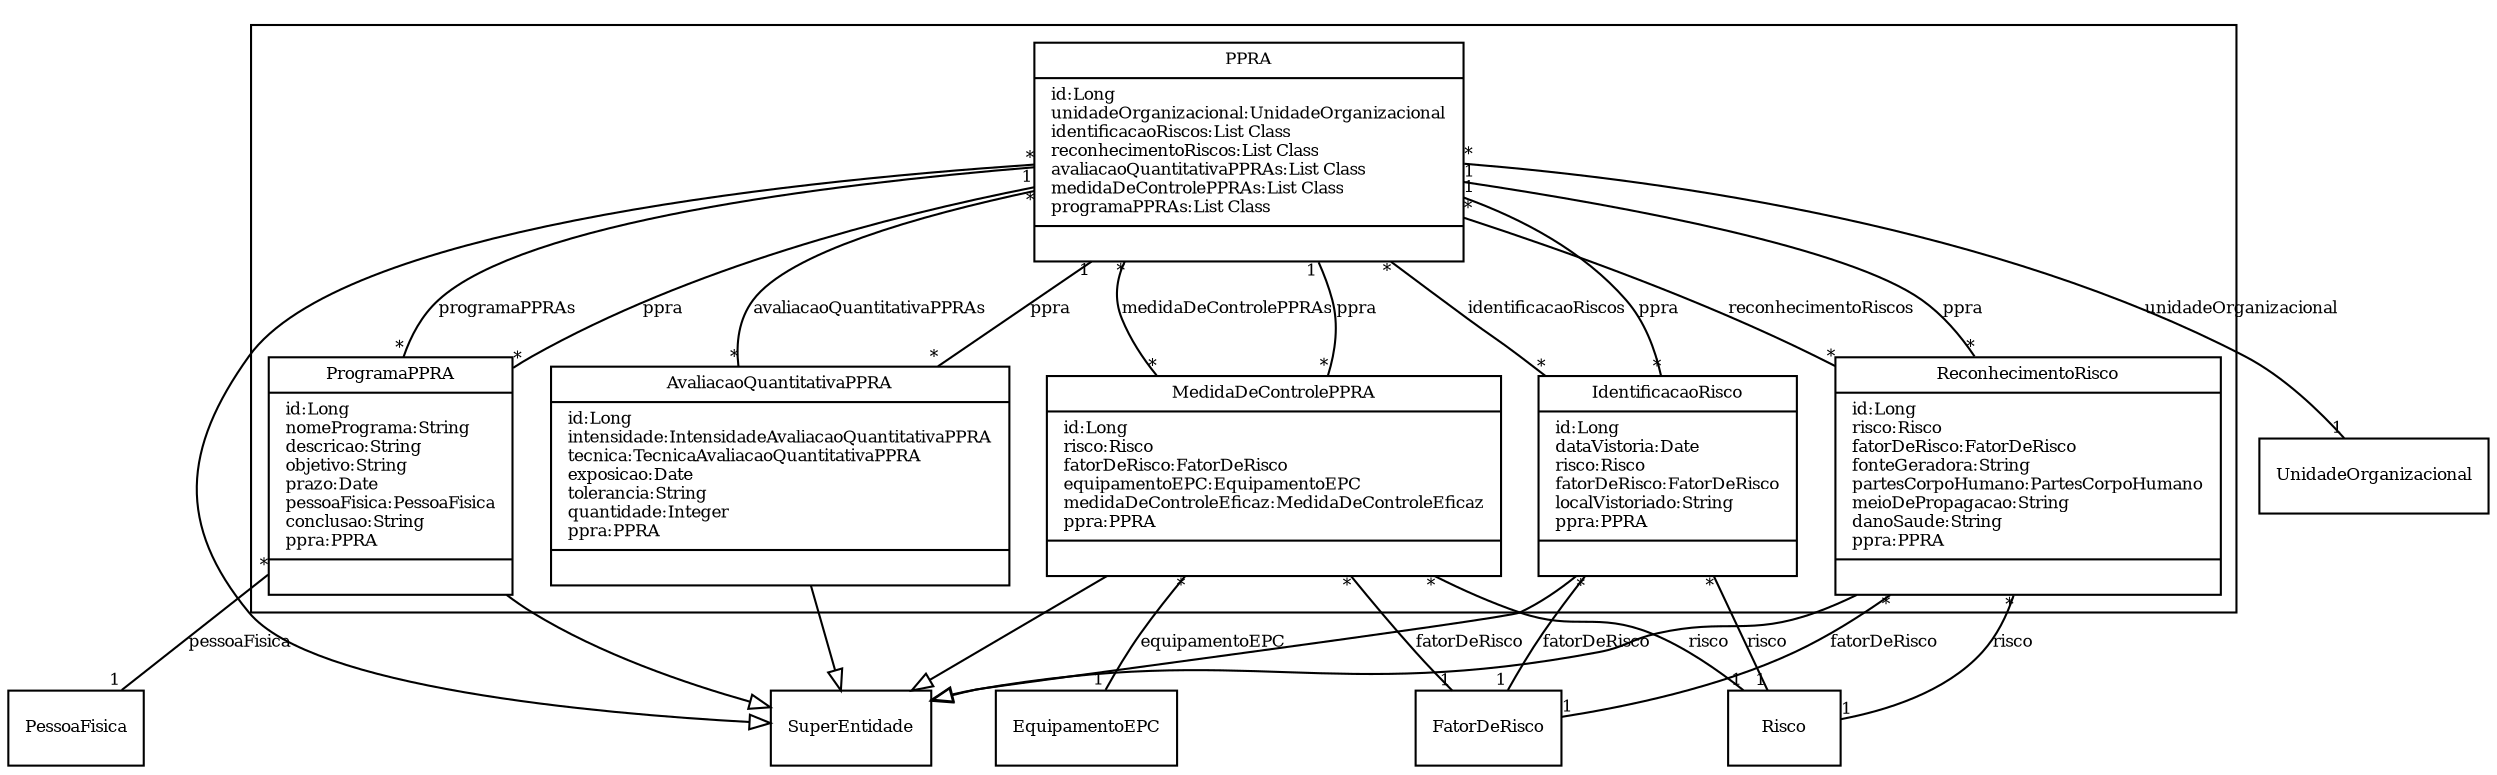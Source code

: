 digraph G{
fontname = "Times-Roman"
fontsize = 8

node [
        fontname = "Times-Roman"
        fontsize = 8
        shape = "record"
]

edge [
        fontname = "Times-Roman"
        fontsize = 8
]

subgraph clusterPPRA
{
PPRA [label = "{PPRA|id:Long\lunidadeOrganizacional:UnidadeOrganizacional\lidentificacaoRiscos:List Class\lreconhecimentoRiscos:List Class\lavaliacaoQuantitativaPPRAs:List Class\lmedidaDeControlePPRAs:List Class\lprogramaPPRAs:List Class\l|\l}"]
IdentificacaoRisco [label = "{IdentificacaoRisco|id:Long\ldataVistoria:Date\lrisco:Risco\lfatorDeRisco:FatorDeRisco\llocalVistoriado:String\lppra:PPRA\l|\l}"]
ReconhecimentoRisco [label = "{ReconhecimentoRisco|id:Long\lrisco:Risco\lfatorDeRisco:FatorDeRisco\lfonteGeradora:String\lpartesCorpoHumano:PartesCorpoHumano\lmeioDePropagacao:String\ldanoSaude:String\lppra:PPRA\l|\l}"]
AvaliacaoQuantitativaPPRA [label = "{AvaliacaoQuantitativaPPRA|id:Long\lintensidade:IntensidadeAvaliacaoQuantitativaPPRA\ltecnica:TecnicaAvaliacaoQuantitativaPPRA\lexposicao:Date\ltolerancia:String\lquantidade:Integer\lppra:PPRA\l|\l}"]
MedidaDeControlePPRA [label = "{MedidaDeControlePPRA|id:Long\lrisco:Risco\lfatorDeRisco:FatorDeRisco\lequipamentoEPC:EquipamentoEPC\lmedidaDeControleEficaz:MedidaDeControleEficaz\lppra:PPRA\l|\l}"]
ProgramaPPRA [label = "{ProgramaPPRA|id:Long\lnomePrograma:String\ldescricao:String\lobjetivo:String\lprazo:Date\lpessoaFisica:PessoaFisica\lconclusao:String\lppra:PPRA\l|\l}"]
}
edge [arrowhead = "none" headlabel = "1" taillabel = "*"] PPRA -> UnidadeOrganizacional [label = "unidadeOrganizacional"]
edge [arrowhead = "none" headlabel = "*" taillabel = "*"] PPRA -> IdentificacaoRisco [label = "identificacaoRiscos"]
edge [arrowhead = "none" headlabel = "*" taillabel = "*"] PPRA -> ReconhecimentoRisco [label = "reconhecimentoRiscos"]
edge [arrowhead = "none" headlabel = "*" taillabel = "*"] PPRA -> AvaliacaoQuantitativaPPRA [label = "avaliacaoQuantitativaPPRAs"]
edge [arrowhead = "none" headlabel = "*" taillabel = "*"] PPRA -> MedidaDeControlePPRA [label = "medidaDeControlePPRAs"]
edge [arrowhead = "none" headlabel = "*" taillabel = "*"] PPRA -> ProgramaPPRA [label = "programaPPRAs"]
edge [ arrowhead = "empty" headlabel = "" taillabel = ""] PPRA -> SuperEntidade
edge [arrowhead = "none" headlabel = "1" taillabel = "*"] IdentificacaoRisco -> Risco [label = "risco"]
edge [arrowhead = "none" headlabel = "1" taillabel = "*"] IdentificacaoRisco -> FatorDeRisco [label = "fatorDeRisco"]
edge [arrowhead = "none" headlabel = "1" taillabel = "*"] IdentificacaoRisco -> PPRA [label = "ppra"]
edge [ arrowhead = "empty" headlabel = "" taillabel = ""] IdentificacaoRisco -> SuperEntidade
edge [arrowhead = "none" headlabel = "1" taillabel = "*"] ReconhecimentoRisco -> Risco [label = "risco"]
edge [arrowhead = "none" headlabel = "1" taillabel = "*"] ReconhecimentoRisco -> FatorDeRisco [label = "fatorDeRisco"]
edge [arrowhead = "none" headlabel = "1" taillabel = "*"] ReconhecimentoRisco -> PPRA [label = "ppra"]
edge [ arrowhead = "empty" headlabel = "" taillabel = ""] ReconhecimentoRisco -> SuperEntidade
edge [arrowhead = "none" headlabel = "1" taillabel = "*"] AvaliacaoQuantitativaPPRA -> PPRA [label = "ppra"]
edge [ arrowhead = "empty" headlabel = "" taillabel = ""] AvaliacaoQuantitativaPPRA -> SuperEntidade
edge [arrowhead = "none" headlabel = "1" taillabel = "*"] MedidaDeControlePPRA -> Risco [label = "risco"]
edge [arrowhead = "none" headlabel = "1" taillabel = "*"] MedidaDeControlePPRA -> FatorDeRisco [label = "fatorDeRisco"]
edge [arrowhead = "none" headlabel = "1" taillabel = "*"] MedidaDeControlePPRA -> EquipamentoEPC [label = "equipamentoEPC"]
edge [arrowhead = "none" headlabel = "1" taillabel = "*"] MedidaDeControlePPRA -> PPRA [label = "ppra"]
edge [ arrowhead = "empty" headlabel = "" taillabel = ""] MedidaDeControlePPRA -> SuperEntidade
edge [arrowhead = "none" headlabel = "1" taillabel = "*"] ProgramaPPRA -> PessoaFisica [label = "pessoaFisica"]
edge [arrowhead = "none" headlabel = "1" taillabel = "*"] ProgramaPPRA -> PPRA [label = "ppra"]
edge [ arrowhead = "empty" headlabel = "" taillabel = ""] ProgramaPPRA -> SuperEntidade
}
